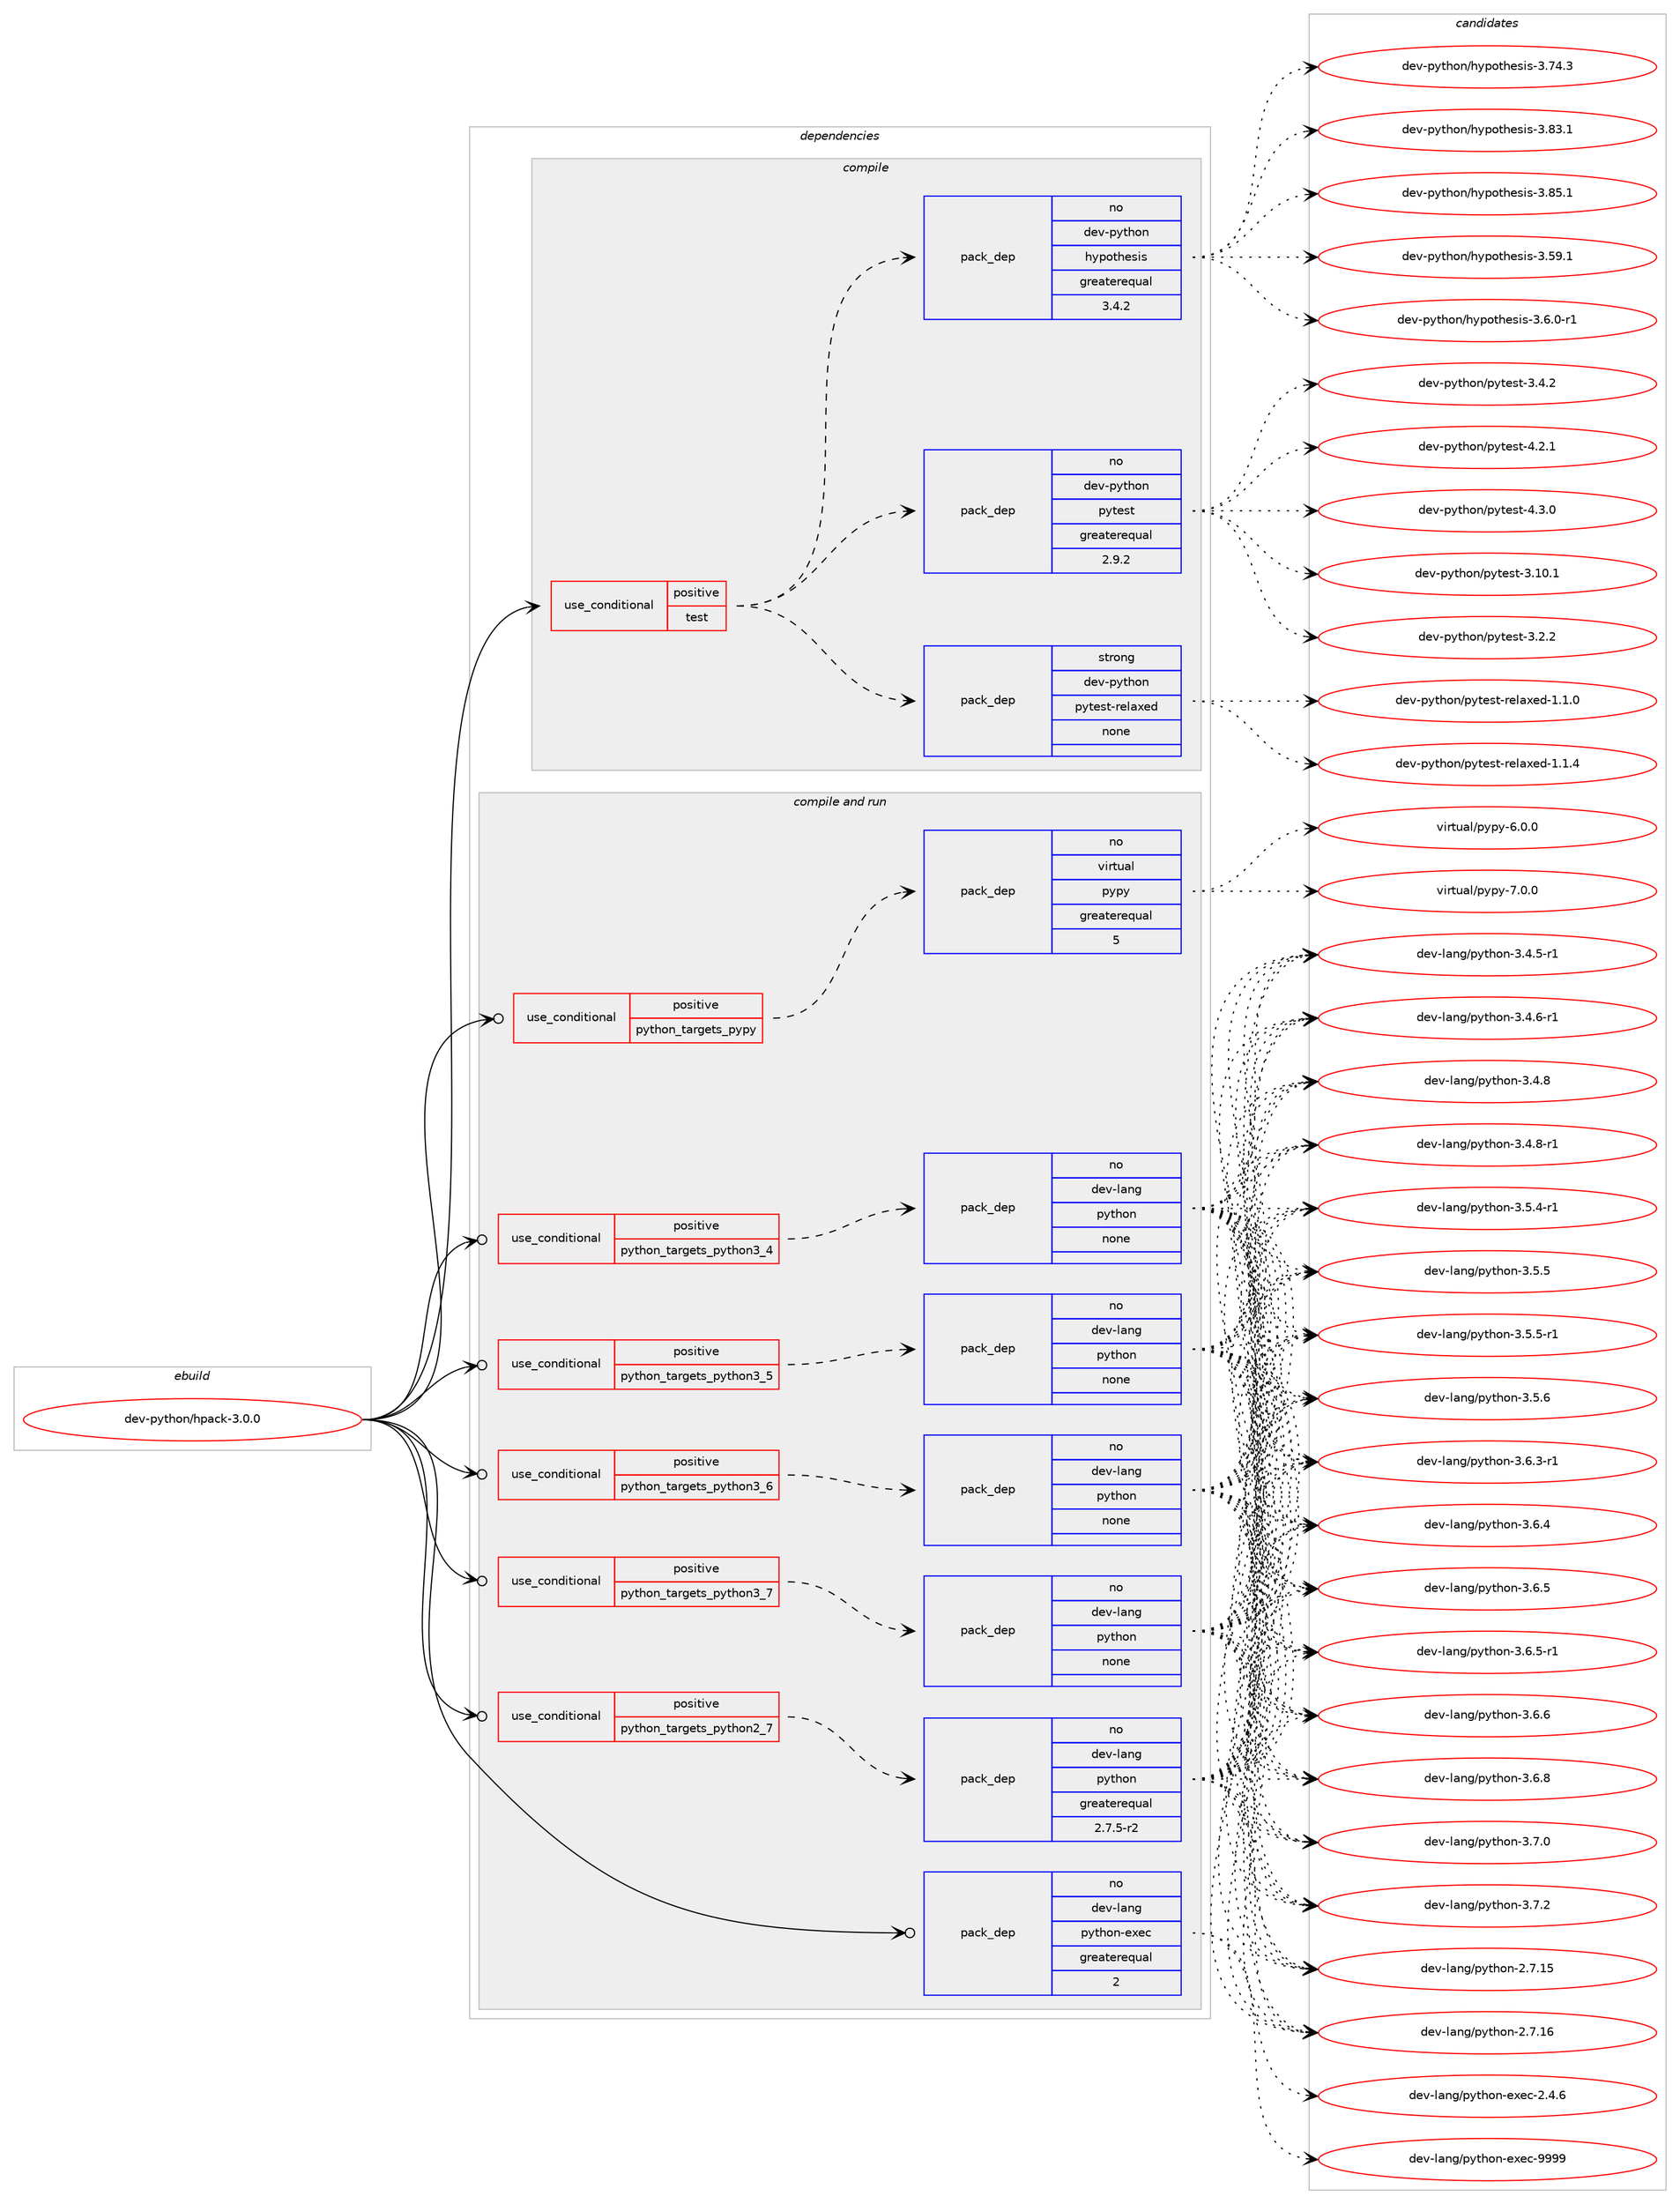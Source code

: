digraph prolog {

# *************
# Graph options
# *************

newrank=true;
concentrate=true;
compound=true;
graph [rankdir=LR,fontname=Helvetica,fontsize=10,ranksep=1.5];#, ranksep=2.5, nodesep=0.2];
edge  [arrowhead=vee];
node  [fontname=Helvetica,fontsize=10];

# **********
# The ebuild
# **********

subgraph cluster_leftcol {
color=gray;
rank=same;
label=<<i>ebuild</i>>;
id [label="dev-python/hpack-3.0.0", color=red, width=4, href="../dev-python/hpack-3.0.0.svg"];
}

# ****************
# The dependencies
# ****************

subgraph cluster_midcol {
color=gray;
label=<<i>dependencies</i>>;
subgraph cluster_compile {
fillcolor="#eeeeee";
style=filled;
label=<<i>compile</i>>;
subgraph cond375393 {
dependency1412806 [label=<<TABLE BORDER="0" CELLBORDER="1" CELLSPACING="0" CELLPADDING="4"><TR><TD ROWSPAN="3" CELLPADDING="10">use_conditional</TD></TR><TR><TD>positive</TD></TR><TR><TD>test</TD></TR></TABLE>>, shape=none, color=red];
subgraph pack1014144 {
dependency1412807 [label=<<TABLE BORDER="0" CELLBORDER="1" CELLSPACING="0" CELLPADDING="4" WIDTH="220"><TR><TD ROWSPAN="6" CELLPADDING="30">pack_dep</TD></TR><TR><TD WIDTH="110">no</TD></TR><TR><TD>dev-python</TD></TR><TR><TD>pytest</TD></TR><TR><TD>greaterequal</TD></TR><TR><TD>2.9.2</TD></TR></TABLE>>, shape=none, color=blue];
}
dependency1412806:e -> dependency1412807:w [weight=20,style="dashed",arrowhead="vee"];
subgraph pack1014145 {
dependency1412808 [label=<<TABLE BORDER="0" CELLBORDER="1" CELLSPACING="0" CELLPADDING="4" WIDTH="220"><TR><TD ROWSPAN="6" CELLPADDING="30">pack_dep</TD></TR><TR><TD WIDTH="110">no</TD></TR><TR><TD>dev-python</TD></TR><TR><TD>hypothesis</TD></TR><TR><TD>greaterequal</TD></TR><TR><TD>3.4.2</TD></TR></TABLE>>, shape=none, color=blue];
}
dependency1412806:e -> dependency1412808:w [weight=20,style="dashed",arrowhead="vee"];
subgraph pack1014146 {
dependency1412809 [label=<<TABLE BORDER="0" CELLBORDER="1" CELLSPACING="0" CELLPADDING="4" WIDTH="220"><TR><TD ROWSPAN="6" CELLPADDING="30">pack_dep</TD></TR><TR><TD WIDTH="110">strong</TD></TR><TR><TD>dev-python</TD></TR><TR><TD>pytest-relaxed</TD></TR><TR><TD>none</TD></TR><TR><TD></TD></TR></TABLE>>, shape=none, color=blue];
}
dependency1412806:e -> dependency1412809:w [weight=20,style="dashed",arrowhead="vee"];
}
id:e -> dependency1412806:w [weight=20,style="solid",arrowhead="vee"];
}
subgraph cluster_compileandrun {
fillcolor="#eeeeee";
style=filled;
label=<<i>compile and run</i>>;
subgraph cond375394 {
dependency1412810 [label=<<TABLE BORDER="0" CELLBORDER="1" CELLSPACING="0" CELLPADDING="4"><TR><TD ROWSPAN="3" CELLPADDING="10">use_conditional</TD></TR><TR><TD>positive</TD></TR><TR><TD>python_targets_pypy</TD></TR></TABLE>>, shape=none, color=red];
subgraph pack1014147 {
dependency1412811 [label=<<TABLE BORDER="0" CELLBORDER="1" CELLSPACING="0" CELLPADDING="4" WIDTH="220"><TR><TD ROWSPAN="6" CELLPADDING="30">pack_dep</TD></TR><TR><TD WIDTH="110">no</TD></TR><TR><TD>virtual</TD></TR><TR><TD>pypy</TD></TR><TR><TD>greaterequal</TD></TR><TR><TD>5</TD></TR></TABLE>>, shape=none, color=blue];
}
dependency1412810:e -> dependency1412811:w [weight=20,style="dashed",arrowhead="vee"];
}
id:e -> dependency1412810:w [weight=20,style="solid",arrowhead="odotvee"];
subgraph cond375395 {
dependency1412812 [label=<<TABLE BORDER="0" CELLBORDER="1" CELLSPACING="0" CELLPADDING="4"><TR><TD ROWSPAN="3" CELLPADDING="10">use_conditional</TD></TR><TR><TD>positive</TD></TR><TR><TD>python_targets_python2_7</TD></TR></TABLE>>, shape=none, color=red];
subgraph pack1014148 {
dependency1412813 [label=<<TABLE BORDER="0" CELLBORDER="1" CELLSPACING="0" CELLPADDING="4" WIDTH="220"><TR><TD ROWSPAN="6" CELLPADDING="30">pack_dep</TD></TR><TR><TD WIDTH="110">no</TD></TR><TR><TD>dev-lang</TD></TR><TR><TD>python</TD></TR><TR><TD>greaterequal</TD></TR><TR><TD>2.7.5-r2</TD></TR></TABLE>>, shape=none, color=blue];
}
dependency1412812:e -> dependency1412813:w [weight=20,style="dashed",arrowhead="vee"];
}
id:e -> dependency1412812:w [weight=20,style="solid",arrowhead="odotvee"];
subgraph cond375396 {
dependency1412814 [label=<<TABLE BORDER="0" CELLBORDER="1" CELLSPACING="0" CELLPADDING="4"><TR><TD ROWSPAN="3" CELLPADDING="10">use_conditional</TD></TR><TR><TD>positive</TD></TR><TR><TD>python_targets_python3_4</TD></TR></TABLE>>, shape=none, color=red];
subgraph pack1014149 {
dependency1412815 [label=<<TABLE BORDER="0" CELLBORDER="1" CELLSPACING="0" CELLPADDING="4" WIDTH="220"><TR><TD ROWSPAN="6" CELLPADDING="30">pack_dep</TD></TR><TR><TD WIDTH="110">no</TD></TR><TR><TD>dev-lang</TD></TR><TR><TD>python</TD></TR><TR><TD>none</TD></TR><TR><TD></TD></TR></TABLE>>, shape=none, color=blue];
}
dependency1412814:e -> dependency1412815:w [weight=20,style="dashed",arrowhead="vee"];
}
id:e -> dependency1412814:w [weight=20,style="solid",arrowhead="odotvee"];
subgraph cond375397 {
dependency1412816 [label=<<TABLE BORDER="0" CELLBORDER="1" CELLSPACING="0" CELLPADDING="4"><TR><TD ROWSPAN="3" CELLPADDING="10">use_conditional</TD></TR><TR><TD>positive</TD></TR><TR><TD>python_targets_python3_5</TD></TR></TABLE>>, shape=none, color=red];
subgraph pack1014150 {
dependency1412817 [label=<<TABLE BORDER="0" CELLBORDER="1" CELLSPACING="0" CELLPADDING="4" WIDTH="220"><TR><TD ROWSPAN="6" CELLPADDING="30">pack_dep</TD></TR><TR><TD WIDTH="110">no</TD></TR><TR><TD>dev-lang</TD></TR><TR><TD>python</TD></TR><TR><TD>none</TD></TR><TR><TD></TD></TR></TABLE>>, shape=none, color=blue];
}
dependency1412816:e -> dependency1412817:w [weight=20,style="dashed",arrowhead="vee"];
}
id:e -> dependency1412816:w [weight=20,style="solid",arrowhead="odotvee"];
subgraph cond375398 {
dependency1412818 [label=<<TABLE BORDER="0" CELLBORDER="1" CELLSPACING="0" CELLPADDING="4"><TR><TD ROWSPAN="3" CELLPADDING="10">use_conditional</TD></TR><TR><TD>positive</TD></TR><TR><TD>python_targets_python3_6</TD></TR></TABLE>>, shape=none, color=red];
subgraph pack1014151 {
dependency1412819 [label=<<TABLE BORDER="0" CELLBORDER="1" CELLSPACING="0" CELLPADDING="4" WIDTH="220"><TR><TD ROWSPAN="6" CELLPADDING="30">pack_dep</TD></TR><TR><TD WIDTH="110">no</TD></TR><TR><TD>dev-lang</TD></TR><TR><TD>python</TD></TR><TR><TD>none</TD></TR><TR><TD></TD></TR></TABLE>>, shape=none, color=blue];
}
dependency1412818:e -> dependency1412819:w [weight=20,style="dashed",arrowhead="vee"];
}
id:e -> dependency1412818:w [weight=20,style="solid",arrowhead="odotvee"];
subgraph cond375399 {
dependency1412820 [label=<<TABLE BORDER="0" CELLBORDER="1" CELLSPACING="0" CELLPADDING="4"><TR><TD ROWSPAN="3" CELLPADDING="10">use_conditional</TD></TR><TR><TD>positive</TD></TR><TR><TD>python_targets_python3_7</TD></TR></TABLE>>, shape=none, color=red];
subgraph pack1014152 {
dependency1412821 [label=<<TABLE BORDER="0" CELLBORDER="1" CELLSPACING="0" CELLPADDING="4" WIDTH="220"><TR><TD ROWSPAN="6" CELLPADDING="30">pack_dep</TD></TR><TR><TD WIDTH="110">no</TD></TR><TR><TD>dev-lang</TD></TR><TR><TD>python</TD></TR><TR><TD>none</TD></TR><TR><TD></TD></TR></TABLE>>, shape=none, color=blue];
}
dependency1412820:e -> dependency1412821:w [weight=20,style="dashed",arrowhead="vee"];
}
id:e -> dependency1412820:w [weight=20,style="solid",arrowhead="odotvee"];
subgraph pack1014153 {
dependency1412822 [label=<<TABLE BORDER="0" CELLBORDER="1" CELLSPACING="0" CELLPADDING="4" WIDTH="220"><TR><TD ROWSPAN="6" CELLPADDING="30">pack_dep</TD></TR><TR><TD WIDTH="110">no</TD></TR><TR><TD>dev-lang</TD></TR><TR><TD>python-exec</TD></TR><TR><TD>greaterequal</TD></TR><TR><TD>2</TD></TR></TABLE>>, shape=none, color=blue];
}
id:e -> dependency1412822:w [weight=20,style="solid",arrowhead="odotvee"];
}
subgraph cluster_run {
fillcolor="#eeeeee";
style=filled;
label=<<i>run</i>>;
}
}

# **************
# The candidates
# **************

subgraph cluster_choices {
rank=same;
color=gray;
label=<<i>candidates</i>>;

subgraph choice1014144 {
color=black;
nodesep=1;
choice100101118451121211161041111104711212111610111511645514649484649 [label="dev-python/pytest-3.10.1", color=red, width=4,href="../dev-python/pytest-3.10.1.svg"];
choice1001011184511212111610411111047112121116101115116455146504650 [label="dev-python/pytest-3.2.2", color=red, width=4,href="../dev-python/pytest-3.2.2.svg"];
choice1001011184511212111610411111047112121116101115116455146524650 [label="dev-python/pytest-3.4.2", color=red, width=4,href="../dev-python/pytest-3.4.2.svg"];
choice1001011184511212111610411111047112121116101115116455246504649 [label="dev-python/pytest-4.2.1", color=red, width=4,href="../dev-python/pytest-4.2.1.svg"];
choice1001011184511212111610411111047112121116101115116455246514648 [label="dev-python/pytest-4.3.0", color=red, width=4,href="../dev-python/pytest-4.3.0.svg"];
dependency1412807:e -> choice100101118451121211161041111104711212111610111511645514649484649:w [style=dotted,weight="100"];
dependency1412807:e -> choice1001011184511212111610411111047112121116101115116455146504650:w [style=dotted,weight="100"];
dependency1412807:e -> choice1001011184511212111610411111047112121116101115116455146524650:w [style=dotted,weight="100"];
dependency1412807:e -> choice1001011184511212111610411111047112121116101115116455246504649:w [style=dotted,weight="100"];
dependency1412807:e -> choice1001011184511212111610411111047112121116101115116455246514648:w [style=dotted,weight="100"];
}
subgraph choice1014145 {
color=black;
nodesep=1;
choice100101118451121211161041111104710412111211111610410111510511545514653574649 [label="dev-python/hypothesis-3.59.1", color=red, width=4,href="../dev-python/hypothesis-3.59.1.svg"];
choice10010111845112121116104111110471041211121111161041011151051154551465446484511449 [label="dev-python/hypothesis-3.6.0-r1", color=red, width=4,href="../dev-python/hypothesis-3.6.0-r1.svg"];
choice100101118451121211161041111104710412111211111610410111510511545514655524651 [label="dev-python/hypothesis-3.74.3", color=red, width=4,href="../dev-python/hypothesis-3.74.3.svg"];
choice100101118451121211161041111104710412111211111610410111510511545514656514649 [label="dev-python/hypothesis-3.83.1", color=red, width=4,href="../dev-python/hypothesis-3.83.1.svg"];
choice100101118451121211161041111104710412111211111610410111510511545514656534649 [label="dev-python/hypothesis-3.85.1", color=red, width=4,href="../dev-python/hypothesis-3.85.1.svg"];
dependency1412808:e -> choice100101118451121211161041111104710412111211111610410111510511545514653574649:w [style=dotted,weight="100"];
dependency1412808:e -> choice10010111845112121116104111110471041211121111161041011151051154551465446484511449:w [style=dotted,weight="100"];
dependency1412808:e -> choice100101118451121211161041111104710412111211111610410111510511545514655524651:w [style=dotted,weight="100"];
dependency1412808:e -> choice100101118451121211161041111104710412111211111610410111510511545514656514649:w [style=dotted,weight="100"];
dependency1412808:e -> choice100101118451121211161041111104710412111211111610410111510511545514656534649:w [style=dotted,weight="100"];
}
subgraph choice1014146 {
color=black;
nodesep=1;
choice10010111845112121116104111110471121211161011151164511410110897120101100454946494648 [label="dev-python/pytest-relaxed-1.1.0", color=red, width=4,href="../dev-python/pytest-relaxed-1.1.0.svg"];
choice10010111845112121116104111110471121211161011151164511410110897120101100454946494652 [label="dev-python/pytest-relaxed-1.1.4", color=red, width=4,href="../dev-python/pytest-relaxed-1.1.4.svg"];
dependency1412809:e -> choice10010111845112121116104111110471121211161011151164511410110897120101100454946494648:w [style=dotted,weight="100"];
dependency1412809:e -> choice10010111845112121116104111110471121211161011151164511410110897120101100454946494652:w [style=dotted,weight="100"];
}
subgraph choice1014147 {
color=black;
nodesep=1;
choice1181051141161179710847112121112121455446484648 [label="virtual/pypy-6.0.0", color=red, width=4,href="../virtual/pypy-6.0.0.svg"];
choice1181051141161179710847112121112121455546484648 [label="virtual/pypy-7.0.0", color=red, width=4,href="../virtual/pypy-7.0.0.svg"];
dependency1412811:e -> choice1181051141161179710847112121112121455446484648:w [style=dotted,weight="100"];
dependency1412811:e -> choice1181051141161179710847112121112121455546484648:w [style=dotted,weight="100"];
}
subgraph choice1014148 {
color=black;
nodesep=1;
choice10010111845108971101034711212111610411111045504655464953 [label="dev-lang/python-2.7.15", color=red, width=4,href="../dev-lang/python-2.7.15.svg"];
choice10010111845108971101034711212111610411111045504655464954 [label="dev-lang/python-2.7.16", color=red, width=4,href="../dev-lang/python-2.7.16.svg"];
choice1001011184510897110103471121211161041111104551465246534511449 [label="dev-lang/python-3.4.5-r1", color=red, width=4,href="../dev-lang/python-3.4.5-r1.svg"];
choice1001011184510897110103471121211161041111104551465246544511449 [label="dev-lang/python-3.4.6-r1", color=red, width=4,href="../dev-lang/python-3.4.6-r1.svg"];
choice100101118451089711010347112121116104111110455146524656 [label="dev-lang/python-3.4.8", color=red, width=4,href="../dev-lang/python-3.4.8.svg"];
choice1001011184510897110103471121211161041111104551465246564511449 [label="dev-lang/python-3.4.8-r1", color=red, width=4,href="../dev-lang/python-3.4.8-r1.svg"];
choice1001011184510897110103471121211161041111104551465346524511449 [label="dev-lang/python-3.5.4-r1", color=red, width=4,href="../dev-lang/python-3.5.4-r1.svg"];
choice100101118451089711010347112121116104111110455146534653 [label="dev-lang/python-3.5.5", color=red, width=4,href="../dev-lang/python-3.5.5.svg"];
choice1001011184510897110103471121211161041111104551465346534511449 [label="dev-lang/python-3.5.5-r1", color=red, width=4,href="../dev-lang/python-3.5.5-r1.svg"];
choice100101118451089711010347112121116104111110455146534654 [label="dev-lang/python-3.5.6", color=red, width=4,href="../dev-lang/python-3.5.6.svg"];
choice1001011184510897110103471121211161041111104551465446514511449 [label="dev-lang/python-3.6.3-r1", color=red, width=4,href="../dev-lang/python-3.6.3-r1.svg"];
choice100101118451089711010347112121116104111110455146544652 [label="dev-lang/python-3.6.4", color=red, width=4,href="../dev-lang/python-3.6.4.svg"];
choice100101118451089711010347112121116104111110455146544653 [label="dev-lang/python-3.6.5", color=red, width=4,href="../dev-lang/python-3.6.5.svg"];
choice1001011184510897110103471121211161041111104551465446534511449 [label="dev-lang/python-3.6.5-r1", color=red, width=4,href="../dev-lang/python-3.6.5-r1.svg"];
choice100101118451089711010347112121116104111110455146544654 [label="dev-lang/python-3.6.6", color=red, width=4,href="../dev-lang/python-3.6.6.svg"];
choice100101118451089711010347112121116104111110455146544656 [label="dev-lang/python-3.6.8", color=red, width=4,href="../dev-lang/python-3.6.8.svg"];
choice100101118451089711010347112121116104111110455146554648 [label="dev-lang/python-3.7.0", color=red, width=4,href="../dev-lang/python-3.7.0.svg"];
choice100101118451089711010347112121116104111110455146554650 [label="dev-lang/python-3.7.2", color=red, width=4,href="../dev-lang/python-3.7.2.svg"];
dependency1412813:e -> choice10010111845108971101034711212111610411111045504655464953:w [style=dotted,weight="100"];
dependency1412813:e -> choice10010111845108971101034711212111610411111045504655464954:w [style=dotted,weight="100"];
dependency1412813:e -> choice1001011184510897110103471121211161041111104551465246534511449:w [style=dotted,weight="100"];
dependency1412813:e -> choice1001011184510897110103471121211161041111104551465246544511449:w [style=dotted,weight="100"];
dependency1412813:e -> choice100101118451089711010347112121116104111110455146524656:w [style=dotted,weight="100"];
dependency1412813:e -> choice1001011184510897110103471121211161041111104551465246564511449:w [style=dotted,weight="100"];
dependency1412813:e -> choice1001011184510897110103471121211161041111104551465346524511449:w [style=dotted,weight="100"];
dependency1412813:e -> choice100101118451089711010347112121116104111110455146534653:w [style=dotted,weight="100"];
dependency1412813:e -> choice1001011184510897110103471121211161041111104551465346534511449:w [style=dotted,weight="100"];
dependency1412813:e -> choice100101118451089711010347112121116104111110455146534654:w [style=dotted,weight="100"];
dependency1412813:e -> choice1001011184510897110103471121211161041111104551465446514511449:w [style=dotted,weight="100"];
dependency1412813:e -> choice100101118451089711010347112121116104111110455146544652:w [style=dotted,weight="100"];
dependency1412813:e -> choice100101118451089711010347112121116104111110455146544653:w [style=dotted,weight="100"];
dependency1412813:e -> choice1001011184510897110103471121211161041111104551465446534511449:w [style=dotted,weight="100"];
dependency1412813:e -> choice100101118451089711010347112121116104111110455146544654:w [style=dotted,weight="100"];
dependency1412813:e -> choice100101118451089711010347112121116104111110455146544656:w [style=dotted,weight="100"];
dependency1412813:e -> choice100101118451089711010347112121116104111110455146554648:w [style=dotted,weight="100"];
dependency1412813:e -> choice100101118451089711010347112121116104111110455146554650:w [style=dotted,weight="100"];
}
subgraph choice1014149 {
color=black;
nodesep=1;
choice10010111845108971101034711212111610411111045504655464953 [label="dev-lang/python-2.7.15", color=red, width=4,href="../dev-lang/python-2.7.15.svg"];
choice10010111845108971101034711212111610411111045504655464954 [label="dev-lang/python-2.7.16", color=red, width=4,href="../dev-lang/python-2.7.16.svg"];
choice1001011184510897110103471121211161041111104551465246534511449 [label="dev-lang/python-3.4.5-r1", color=red, width=4,href="../dev-lang/python-3.4.5-r1.svg"];
choice1001011184510897110103471121211161041111104551465246544511449 [label="dev-lang/python-3.4.6-r1", color=red, width=4,href="../dev-lang/python-3.4.6-r1.svg"];
choice100101118451089711010347112121116104111110455146524656 [label="dev-lang/python-3.4.8", color=red, width=4,href="../dev-lang/python-3.4.8.svg"];
choice1001011184510897110103471121211161041111104551465246564511449 [label="dev-lang/python-3.4.8-r1", color=red, width=4,href="../dev-lang/python-3.4.8-r1.svg"];
choice1001011184510897110103471121211161041111104551465346524511449 [label="dev-lang/python-3.5.4-r1", color=red, width=4,href="../dev-lang/python-3.5.4-r1.svg"];
choice100101118451089711010347112121116104111110455146534653 [label="dev-lang/python-3.5.5", color=red, width=4,href="../dev-lang/python-3.5.5.svg"];
choice1001011184510897110103471121211161041111104551465346534511449 [label="dev-lang/python-3.5.5-r1", color=red, width=4,href="../dev-lang/python-3.5.5-r1.svg"];
choice100101118451089711010347112121116104111110455146534654 [label="dev-lang/python-3.5.6", color=red, width=4,href="../dev-lang/python-3.5.6.svg"];
choice1001011184510897110103471121211161041111104551465446514511449 [label="dev-lang/python-3.6.3-r1", color=red, width=4,href="../dev-lang/python-3.6.3-r1.svg"];
choice100101118451089711010347112121116104111110455146544652 [label="dev-lang/python-3.6.4", color=red, width=4,href="../dev-lang/python-3.6.4.svg"];
choice100101118451089711010347112121116104111110455146544653 [label="dev-lang/python-3.6.5", color=red, width=4,href="../dev-lang/python-3.6.5.svg"];
choice1001011184510897110103471121211161041111104551465446534511449 [label="dev-lang/python-3.6.5-r1", color=red, width=4,href="../dev-lang/python-3.6.5-r1.svg"];
choice100101118451089711010347112121116104111110455146544654 [label="dev-lang/python-3.6.6", color=red, width=4,href="../dev-lang/python-3.6.6.svg"];
choice100101118451089711010347112121116104111110455146544656 [label="dev-lang/python-3.6.8", color=red, width=4,href="../dev-lang/python-3.6.8.svg"];
choice100101118451089711010347112121116104111110455146554648 [label="dev-lang/python-3.7.0", color=red, width=4,href="../dev-lang/python-3.7.0.svg"];
choice100101118451089711010347112121116104111110455146554650 [label="dev-lang/python-3.7.2", color=red, width=4,href="../dev-lang/python-3.7.2.svg"];
dependency1412815:e -> choice10010111845108971101034711212111610411111045504655464953:w [style=dotted,weight="100"];
dependency1412815:e -> choice10010111845108971101034711212111610411111045504655464954:w [style=dotted,weight="100"];
dependency1412815:e -> choice1001011184510897110103471121211161041111104551465246534511449:w [style=dotted,weight="100"];
dependency1412815:e -> choice1001011184510897110103471121211161041111104551465246544511449:w [style=dotted,weight="100"];
dependency1412815:e -> choice100101118451089711010347112121116104111110455146524656:w [style=dotted,weight="100"];
dependency1412815:e -> choice1001011184510897110103471121211161041111104551465246564511449:w [style=dotted,weight="100"];
dependency1412815:e -> choice1001011184510897110103471121211161041111104551465346524511449:w [style=dotted,weight="100"];
dependency1412815:e -> choice100101118451089711010347112121116104111110455146534653:w [style=dotted,weight="100"];
dependency1412815:e -> choice1001011184510897110103471121211161041111104551465346534511449:w [style=dotted,weight="100"];
dependency1412815:e -> choice100101118451089711010347112121116104111110455146534654:w [style=dotted,weight="100"];
dependency1412815:e -> choice1001011184510897110103471121211161041111104551465446514511449:w [style=dotted,weight="100"];
dependency1412815:e -> choice100101118451089711010347112121116104111110455146544652:w [style=dotted,weight="100"];
dependency1412815:e -> choice100101118451089711010347112121116104111110455146544653:w [style=dotted,weight="100"];
dependency1412815:e -> choice1001011184510897110103471121211161041111104551465446534511449:w [style=dotted,weight="100"];
dependency1412815:e -> choice100101118451089711010347112121116104111110455146544654:w [style=dotted,weight="100"];
dependency1412815:e -> choice100101118451089711010347112121116104111110455146544656:w [style=dotted,weight="100"];
dependency1412815:e -> choice100101118451089711010347112121116104111110455146554648:w [style=dotted,weight="100"];
dependency1412815:e -> choice100101118451089711010347112121116104111110455146554650:w [style=dotted,weight="100"];
}
subgraph choice1014150 {
color=black;
nodesep=1;
choice10010111845108971101034711212111610411111045504655464953 [label="dev-lang/python-2.7.15", color=red, width=4,href="../dev-lang/python-2.7.15.svg"];
choice10010111845108971101034711212111610411111045504655464954 [label="dev-lang/python-2.7.16", color=red, width=4,href="../dev-lang/python-2.7.16.svg"];
choice1001011184510897110103471121211161041111104551465246534511449 [label="dev-lang/python-3.4.5-r1", color=red, width=4,href="../dev-lang/python-3.4.5-r1.svg"];
choice1001011184510897110103471121211161041111104551465246544511449 [label="dev-lang/python-3.4.6-r1", color=red, width=4,href="../dev-lang/python-3.4.6-r1.svg"];
choice100101118451089711010347112121116104111110455146524656 [label="dev-lang/python-3.4.8", color=red, width=4,href="../dev-lang/python-3.4.8.svg"];
choice1001011184510897110103471121211161041111104551465246564511449 [label="dev-lang/python-3.4.8-r1", color=red, width=4,href="../dev-lang/python-3.4.8-r1.svg"];
choice1001011184510897110103471121211161041111104551465346524511449 [label="dev-lang/python-3.5.4-r1", color=red, width=4,href="../dev-lang/python-3.5.4-r1.svg"];
choice100101118451089711010347112121116104111110455146534653 [label="dev-lang/python-3.5.5", color=red, width=4,href="../dev-lang/python-3.5.5.svg"];
choice1001011184510897110103471121211161041111104551465346534511449 [label="dev-lang/python-3.5.5-r1", color=red, width=4,href="../dev-lang/python-3.5.5-r1.svg"];
choice100101118451089711010347112121116104111110455146534654 [label="dev-lang/python-3.5.6", color=red, width=4,href="../dev-lang/python-3.5.6.svg"];
choice1001011184510897110103471121211161041111104551465446514511449 [label="dev-lang/python-3.6.3-r1", color=red, width=4,href="../dev-lang/python-3.6.3-r1.svg"];
choice100101118451089711010347112121116104111110455146544652 [label="dev-lang/python-3.6.4", color=red, width=4,href="../dev-lang/python-3.6.4.svg"];
choice100101118451089711010347112121116104111110455146544653 [label="dev-lang/python-3.6.5", color=red, width=4,href="../dev-lang/python-3.6.5.svg"];
choice1001011184510897110103471121211161041111104551465446534511449 [label="dev-lang/python-3.6.5-r1", color=red, width=4,href="../dev-lang/python-3.6.5-r1.svg"];
choice100101118451089711010347112121116104111110455146544654 [label="dev-lang/python-3.6.6", color=red, width=4,href="../dev-lang/python-3.6.6.svg"];
choice100101118451089711010347112121116104111110455146544656 [label="dev-lang/python-3.6.8", color=red, width=4,href="../dev-lang/python-3.6.8.svg"];
choice100101118451089711010347112121116104111110455146554648 [label="dev-lang/python-3.7.0", color=red, width=4,href="../dev-lang/python-3.7.0.svg"];
choice100101118451089711010347112121116104111110455146554650 [label="dev-lang/python-3.7.2", color=red, width=4,href="../dev-lang/python-3.7.2.svg"];
dependency1412817:e -> choice10010111845108971101034711212111610411111045504655464953:w [style=dotted,weight="100"];
dependency1412817:e -> choice10010111845108971101034711212111610411111045504655464954:w [style=dotted,weight="100"];
dependency1412817:e -> choice1001011184510897110103471121211161041111104551465246534511449:w [style=dotted,weight="100"];
dependency1412817:e -> choice1001011184510897110103471121211161041111104551465246544511449:w [style=dotted,weight="100"];
dependency1412817:e -> choice100101118451089711010347112121116104111110455146524656:w [style=dotted,weight="100"];
dependency1412817:e -> choice1001011184510897110103471121211161041111104551465246564511449:w [style=dotted,weight="100"];
dependency1412817:e -> choice1001011184510897110103471121211161041111104551465346524511449:w [style=dotted,weight="100"];
dependency1412817:e -> choice100101118451089711010347112121116104111110455146534653:w [style=dotted,weight="100"];
dependency1412817:e -> choice1001011184510897110103471121211161041111104551465346534511449:w [style=dotted,weight="100"];
dependency1412817:e -> choice100101118451089711010347112121116104111110455146534654:w [style=dotted,weight="100"];
dependency1412817:e -> choice1001011184510897110103471121211161041111104551465446514511449:w [style=dotted,weight="100"];
dependency1412817:e -> choice100101118451089711010347112121116104111110455146544652:w [style=dotted,weight="100"];
dependency1412817:e -> choice100101118451089711010347112121116104111110455146544653:w [style=dotted,weight="100"];
dependency1412817:e -> choice1001011184510897110103471121211161041111104551465446534511449:w [style=dotted,weight="100"];
dependency1412817:e -> choice100101118451089711010347112121116104111110455146544654:w [style=dotted,weight="100"];
dependency1412817:e -> choice100101118451089711010347112121116104111110455146544656:w [style=dotted,weight="100"];
dependency1412817:e -> choice100101118451089711010347112121116104111110455146554648:w [style=dotted,weight="100"];
dependency1412817:e -> choice100101118451089711010347112121116104111110455146554650:w [style=dotted,weight="100"];
}
subgraph choice1014151 {
color=black;
nodesep=1;
choice10010111845108971101034711212111610411111045504655464953 [label="dev-lang/python-2.7.15", color=red, width=4,href="../dev-lang/python-2.7.15.svg"];
choice10010111845108971101034711212111610411111045504655464954 [label="dev-lang/python-2.7.16", color=red, width=4,href="../dev-lang/python-2.7.16.svg"];
choice1001011184510897110103471121211161041111104551465246534511449 [label="dev-lang/python-3.4.5-r1", color=red, width=4,href="../dev-lang/python-3.4.5-r1.svg"];
choice1001011184510897110103471121211161041111104551465246544511449 [label="dev-lang/python-3.4.6-r1", color=red, width=4,href="../dev-lang/python-3.4.6-r1.svg"];
choice100101118451089711010347112121116104111110455146524656 [label="dev-lang/python-3.4.8", color=red, width=4,href="../dev-lang/python-3.4.8.svg"];
choice1001011184510897110103471121211161041111104551465246564511449 [label="dev-lang/python-3.4.8-r1", color=red, width=4,href="../dev-lang/python-3.4.8-r1.svg"];
choice1001011184510897110103471121211161041111104551465346524511449 [label="dev-lang/python-3.5.4-r1", color=red, width=4,href="../dev-lang/python-3.5.4-r1.svg"];
choice100101118451089711010347112121116104111110455146534653 [label="dev-lang/python-3.5.5", color=red, width=4,href="../dev-lang/python-3.5.5.svg"];
choice1001011184510897110103471121211161041111104551465346534511449 [label="dev-lang/python-3.5.5-r1", color=red, width=4,href="../dev-lang/python-3.5.5-r1.svg"];
choice100101118451089711010347112121116104111110455146534654 [label="dev-lang/python-3.5.6", color=red, width=4,href="../dev-lang/python-3.5.6.svg"];
choice1001011184510897110103471121211161041111104551465446514511449 [label="dev-lang/python-3.6.3-r1", color=red, width=4,href="../dev-lang/python-3.6.3-r1.svg"];
choice100101118451089711010347112121116104111110455146544652 [label="dev-lang/python-3.6.4", color=red, width=4,href="../dev-lang/python-3.6.4.svg"];
choice100101118451089711010347112121116104111110455146544653 [label="dev-lang/python-3.6.5", color=red, width=4,href="../dev-lang/python-3.6.5.svg"];
choice1001011184510897110103471121211161041111104551465446534511449 [label="dev-lang/python-3.6.5-r1", color=red, width=4,href="../dev-lang/python-3.6.5-r1.svg"];
choice100101118451089711010347112121116104111110455146544654 [label="dev-lang/python-3.6.6", color=red, width=4,href="../dev-lang/python-3.6.6.svg"];
choice100101118451089711010347112121116104111110455146544656 [label="dev-lang/python-3.6.8", color=red, width=4,href="../dev-lang/python-3.6.8.svg"];
choice100101118451089711010347112121116104111110455146554648 [label="dev-lang/python-3.7.0", color=red, width=4,href="../dev-lang/python-3.7.0.svg"];
choice100101118451089711010347112121116104111110455146554650 [label="dev-lang/python-3.7.2", color=red, width=4,href="../dev-lang/python-3.7.2.svg"];
dependency1412819:e -> choice10010111845108971101034711212111610411111045504655464953:w [style=dotted,weight="100"];
dependency1412819:e -> choice10010111845108971101034711212111610411111045504655464954:w [style=dotted,weight="100"];
dependency1412819:e -> choice1001011184510897110103471121211161041111104551465246534511449:w [style=dotted,weight="100"];
dependency1412819:e -> choice1001011184510897110103471121211161041111104551465246544511449:w [style=dotted,weight="100"];
dependency1412819:e -> choice100101118451089711010347112121116104111110455146524656:w [style=dotted,weight="100"];
dependency1412819:e -> choice1001011184510897110103471121211161041111104551465246564511449:w [style=dotted,weight="100"];
dependency1412819:e -> choice1001011184510897110103471121211161041111104551465346524511449:w [style=dotted,weight="100"];
dependency1412819:e -> choice100101118451089711010347112121116104111110455146534653:w [style=dotted,weight="100"];
dependency1412819:e -> choice1001011184510897110103471121211161041111104551465346534511449:w [style=dotted,weight="100"];
dependency1412819:e -> choice100101118451089711010347112121116104111110455146534654:w [style=dotted,weight="100"];
dependency1412819:e -> choice1001011184510897110103471121211161041111104551465446514511449:w [style=dotted,weight="100"];
dependency1412819:e -> choice100101118451089711010347112121116104111110455146544652:w [style=dotted,weight="100"];
dependency1412819:e -> choice100101118451089711010347112121116104111110455146544653:w [style=dotted,weight="100"];
dependency1412819:e -> choice1001011184510897110103471121211161041111104551465446534511449:w [style=dotted,weight="100"];
dependency1412819:e -> choice100101118451089711010347112121116104111110455146544654:w [style=dotted,weight="100"];
dependency1412819:e -> choice100101118451089711010347112121116104111110455146544656:w [style=dotted,weight="100"];
dependency1412819:e -> choice100101118451089711010347112121116104111110455146554648:w [style=dotted,weight="100"];
dependency1412819:e -> choice100101118451089711010347112121116104111110455146554650:w [style=dotted,weight="100"];
}
subgraph choice1014152 {
color=black;
nodesep=1;
choice10010111845108971101034711212111610411111045504655464953 [label="dev-lang/python-2.7.15", color=red, width=4,href="../dev-lang/python-2.7.15.svg"];
choice10010111845108971101034711212111610411111045504655464954 [label="dev-lang/python-2.7.16", color=red, width=4,href="../dev-lang/python-2.7.16.svg"];
choice1001011184510897110103471121211161041111104551465246534511449 [label="dev-lang/python-3.4.5-r1", color=red, width=4,href="../dev-lang/python-3.4.5-r1.svg"];
choice1001011184510897110103471121211161041111104551465246544511449 [label="dev-lang/python-3.4.6-r1", color=red, width=4,href="../dev-lang/python-3.4.6-r1.svg"];
choice100101118451089711010347112121116104111110455146524656 [label="dev-lang/python-3.4.8", color=red, width=4,href="../dev-lang/python-3.4.8.svg"];
choice1001011184510897110103471121211161041111104551465246564511449 [label="dev-lang/python-3.4.8-r1", color=red, width=4,href="../dev-lang/python-3.4.8-r1.svg"];
choice1001011184510897110103471121211161041111104551465346524511449 [label="dev-lang/python-3.5.4-r1", color=red, width=4,href="../dev-lang/python-3.5.4-r1.svg"];
choice100101118451089711010347112121116104111110455146534653 [label="dev-lang/python-3.5.5", color=red, width=4,href="../dev-lang/python-3.5.5.svg"];
choice1001011184510897110103471121211161041111104551465346534511449 [label="dev-lang/python-3.5.5-r1", color=red, width=4,href="../dev-lang/python-3.5.5-r1.svg"];
choice100101118451089711010347112121116104111110455146534654 [label="dev-lang/python-3.5.6", color=red, width=4,href="../dev-lang/python-3.5.6.svg"];
choice1001011184510897110103471121211161041111104551465446514511449 [label="dev-lang/python-3.6.3-r1", color=red, width=4,href="../dev-lang/python-3.6.3-r1.svg"];
choice100101118451089711010347112121116104111110455146544652 [label="dev-lang/python-3.6.4", color=red, width=4,href="../dev-lang/python-3.6.4.svg"];
choice100101118451089711010347112121116104111110455146544653 [label="dev-lang/python-3.6.5", color=red, width=4,href="../dev-lang/python-3.6.5.svg"];
choice1001011184510897110103471121211161041111104551465446534511449 [label="dev-lang/python-3.6.5-r1", color=red, width=4,href="../dev-lang/python-3.6.5-r1.svg"];
choice100101118451089711010347112121116104111110455146544654 [label="dev-lang/python-3.6.6", color=red, width=4,href="../dev-lang/python-3.6.6.svg"];
choice100101118451089711010347112121116104111110455146544656 [label="dev-lang/python-3.6.8", color=red, width=4,href="../dev-lang/python-3.6.8.svg"];
choice100101118451089711010347112121116104111110455146554648 [label="dev-lang/python-3.7.0", color=red, width=4,href="../dev-lang/python-3.7.0.svg"];
choice100101118451089711010347112121116104111110455146554650 [label="dev-lang/python-3.7.2", color=red, width=4,href="../dev-lang/python-3.7.2.svg"];
dependency1412821:e -> choice10010111845108971101034711212111610411111045504655464953:w [style=dotted,weight="100"];
dependency1412821:e -> choice10010111845108971101034711212111610411111045504655464954:w [style=dotted,weight="100"];
dependency1412821:e -> choice1001011184510897110103471121211161041111104551465246534511449:w [style=dotted,weight="100"];
dependency1412821:e -> choice1001011184510897110103471121211161041111104551465246544511449:w [style=dotted,weight="100"];
dependency1412821:e -> choice100101118451089711010347112121116104111110455146524656:w [style=dotted,weight="100"];
dependency1412821:e -> choice1001011184510897110103471121211161041111104551465246564511449:w [style=dotted,weight="100"];
dependency1412821:e -> choice1001011184510897110103471121211161041111104551465346524511449:w [style=dotted,weight="100"];
dependency1412821:e -> choice100101118451089711010347112121116104111110455146534653:w [style=dotted,weight="100"];
dependency1412821:e -> choice1001011184510897110103471121211161041111104551465346534511449:w [style=dotted,weight="100"];
dependency1412821:e -> choice100101118451089711010347112121116104111110455146534654:w [style=dotted,weight="100"];
dependency1412821:e -> choice1001011184510897110103471121211161041111104551465446514511449:w [style=dotted,weight="100"];
dependency1412821:e -> choice100101118451089711010347112121116104111110455146544652:w [style=dotted,weight="100"];
dependency1412821:e -> choice100101118451089711010347112121116104111110455146544653:w [style=dotted,weight="100"];
dependency1412821:e -> choice1001011184510897110103471121211161041111104551465446534511449:w [style=dotted,weight="100"];
dependency1412821:e -> choice100101118451089711010347112121116104111110455146544654:w [style=dotted,weight="100"];
dependency1412821:e -> choice100101118451089711010347112121116104111110455146544656:w [style=dotted,weight="100"];
dependency1412821:e -> choice100101118451089711010347112121116104111110455146554648:w [style=dotted,weight="100"];
dependency1412821:e -> choice100101118451089711010347112121116104111110455146554650:w [style=dotted,weight="100"];
}
subgraph choice1014153 {
color=black;
nodesep=1;
choice1001011184510897110103471121211161041111104510112010199455046524654 [label="dev-lang/python-exec-2.4.6", color=red, width=4,href="../dev-lang/python-exec-2.4.6.svg"];
choice10010111845108971101034711212111610411111045101120101994557575757 [label="dev-lang/python-exec-9999", color=red, width=4,href="../dev-lang/python-exec-9999.svg"];
dependency1412822:e -> choice1001011184510897110103471121211161041111104510112010199455046524654:w [style=dotted,weight="100"];
dependency1412822:e -> choice10010111845108971101034711212111610411111045101120101994557575757:w [style=dotted,weight="100"];
}
}

}
